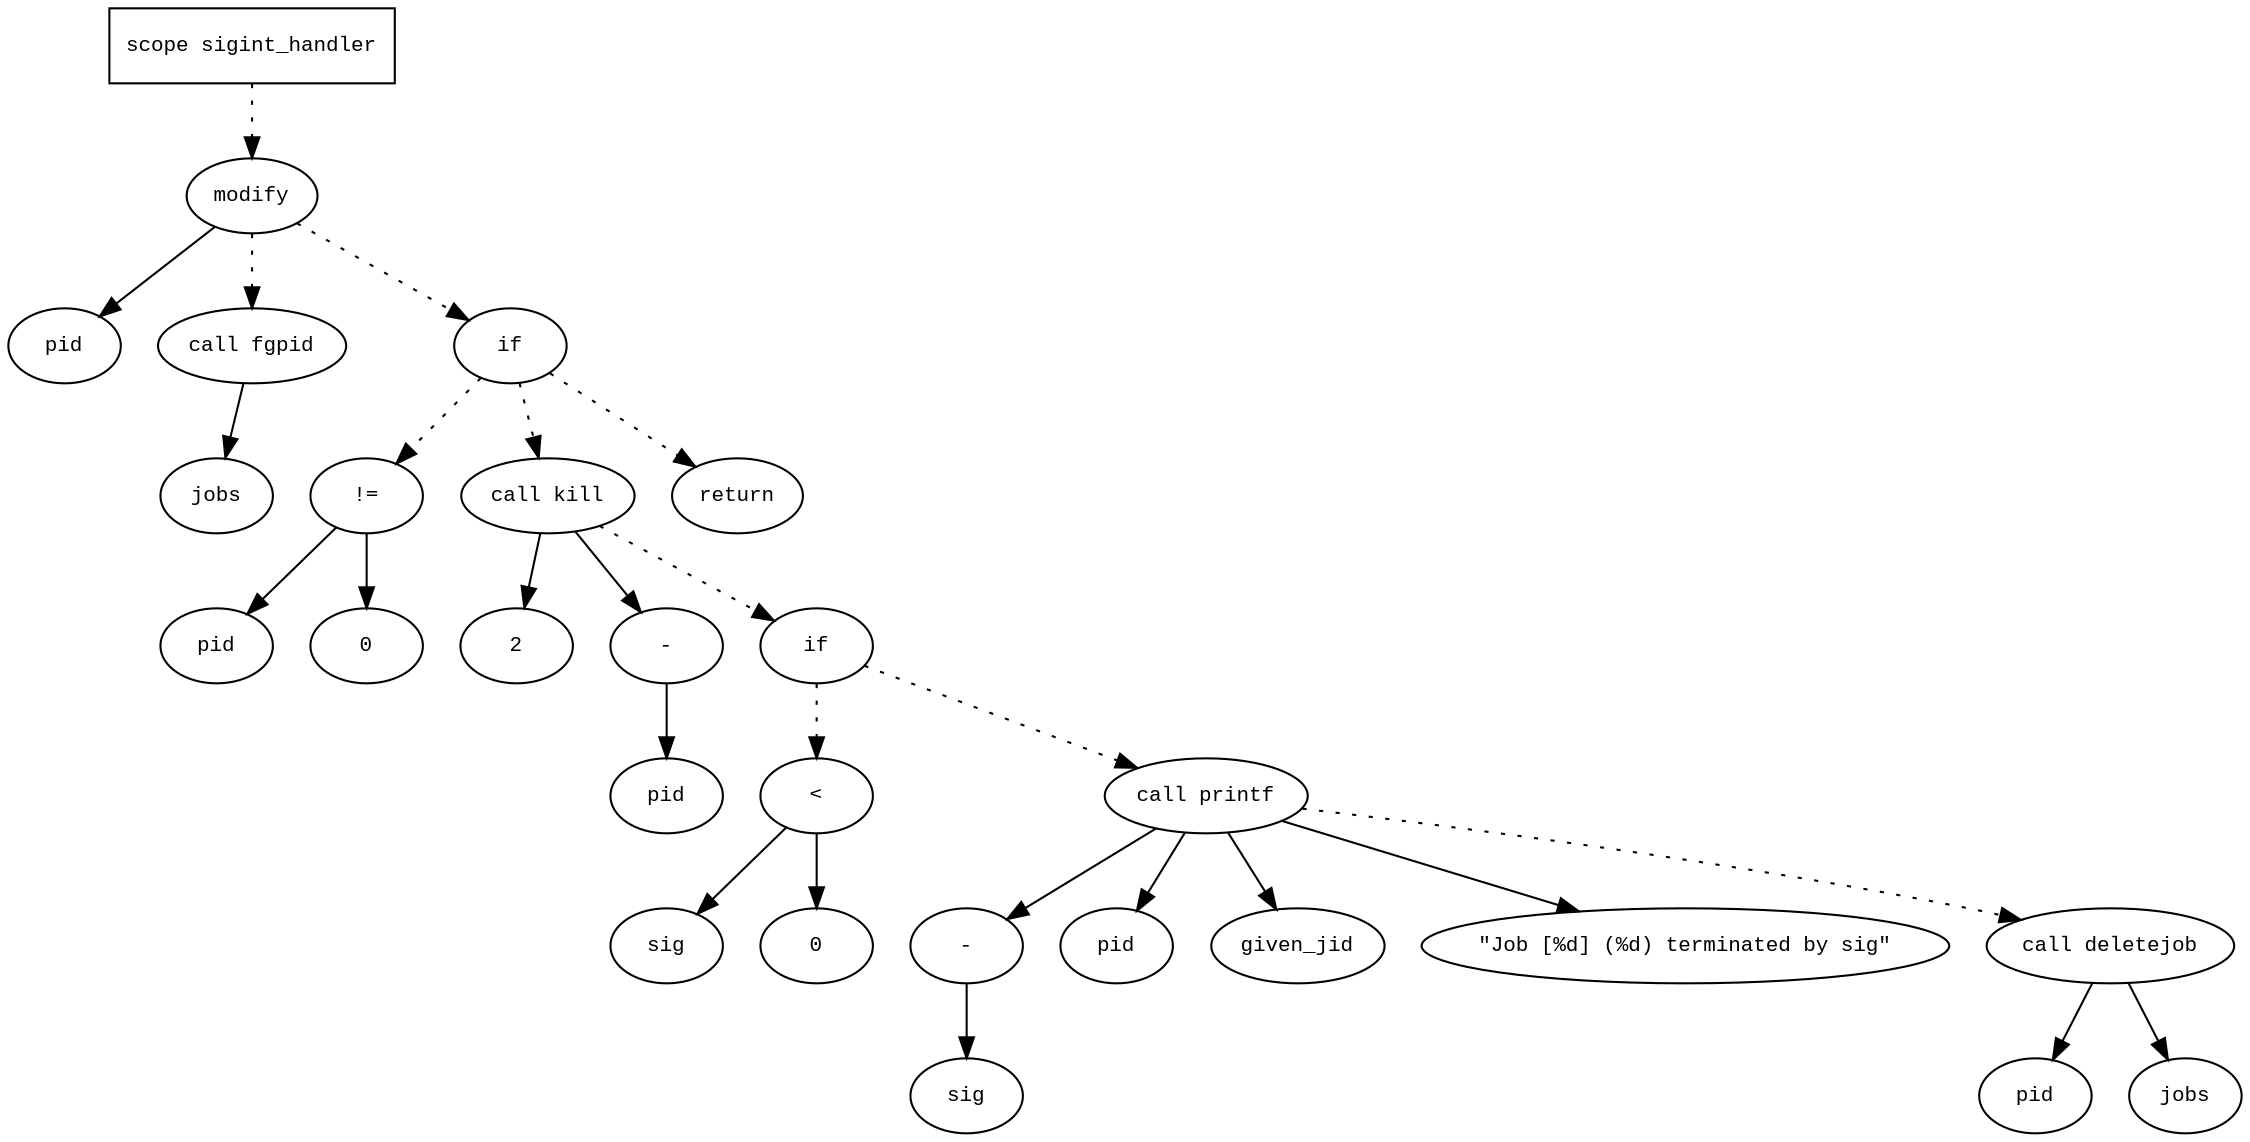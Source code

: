 digraph AST {
  graph [fontname="Times New Roman",fontsize=10];
  node  [fontname="Courier New",fontsize=10];
  edge  [fontname="Times New Roman",fontsize=10];

  node1 [label="scope sigint_handler",shape=box];
  node2 [label="modify",shape=ellipse];
  node3 [label="pid",shape=ellipse];
  node2 -> node3;
  node4 [label="call fgpid",shape=ellipse];
  node5 [label="jobs",shape=ellipse];
  node4 -> node5;
  node2 -> node4 [style=dotted];
  node1 -> node2 [style=dotted];
  node6 [label="if",shape=ellipse];
  node2 -> node6 [style=dotted];
  node7 [label="!=",shape=ellipse];
  node8 [label="pid",shape=ellipse];
  node7 -> node8;
  node9 [label="0",shape=ellipse];
  node7 -> node9;
  node6 -> node7 [style=dotted];
  node10 [label="call kill",shape=ellipse];
  node11 [label="2",shape=ellipse];
  node10 -> node11;
  node12 [label="-",shape=ellipse];
  node13 [label="pid",shape=ellipse];
  node12 -> node13;
  node10 -> node12;
  node6 -> node10 [style=dotted];
  node14 [label="if",shape=ellipse];
  node10 -> node14 [style=dotted];
  node15 [label="<",shape=ellipse];
  node16 [label="sig",shape=ellipse];
  node15 -> node16;
  node17 [label="0",shape=ellipse];
  node15 -> node17;
  node14 -> node15 [style=dotted];
  node18 [label="call printf",shape=ellipse];
  node19 [label="-",shape=ellipse];
  node20 [label="sig",shape=ellipse];
  node19 -> node20;
  node18 -> node19;
  node21 [label="pid",shape=ellipse];
  node18 -> node21;
  node22 [label="given_jid",shape=ellipse];
  node18 -> node22;
  node23 [label="\"Job [%d] (%d) terminated by sig\"",shape=ellipse];
  node18 -> node23;
  node14 -> node18 [style=dotted];
  node24 [label="call deletejob",shape=ellipse];
  node25 [label="pid",shape=ellipse];
  node24 -> node25;
  node26 [label="jobs",shape=ellipse];
  node24 -> node26;
  node18 -> node24 [style=dotted];
  node27 [label="return",shape=ellipse];
  node6 -> node27 [style=dotted];
} 